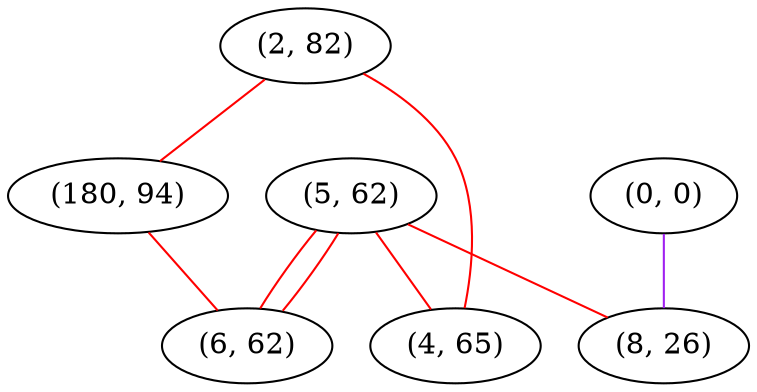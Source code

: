 graph "" {
"(5, 62)";
"(0, 0)";
"(2, 82)";
"(180, 94)";
"(6, 62)";
"(4, 65)";
"(8, 26)";
"(5, 62)" -- "(4, 65)"  [color=red, key=0, weight=1];
"(5, 62)" -- "(8, 26)"  [color=red, key=0, weight=1];
"(5, 62)" -- "(6, 62)"  [color=red, key=0, weight=1];
"(5, 62)" -- "(6, 62)"  [color=red, key=1, weight=1];
"(0, 0)" -- "(8, 26)"  [color=purple, key=0, weight=4];
"(2, 82)" -- "(4, 65)"  [color=red, key=0, weight=1];
"(2, 82)" -- "(180, 94)"  [color=red, key=0, weight=1];
"(180, 94)" -- "(6, 62)"  [color=red, key=0, weight=1];
}
